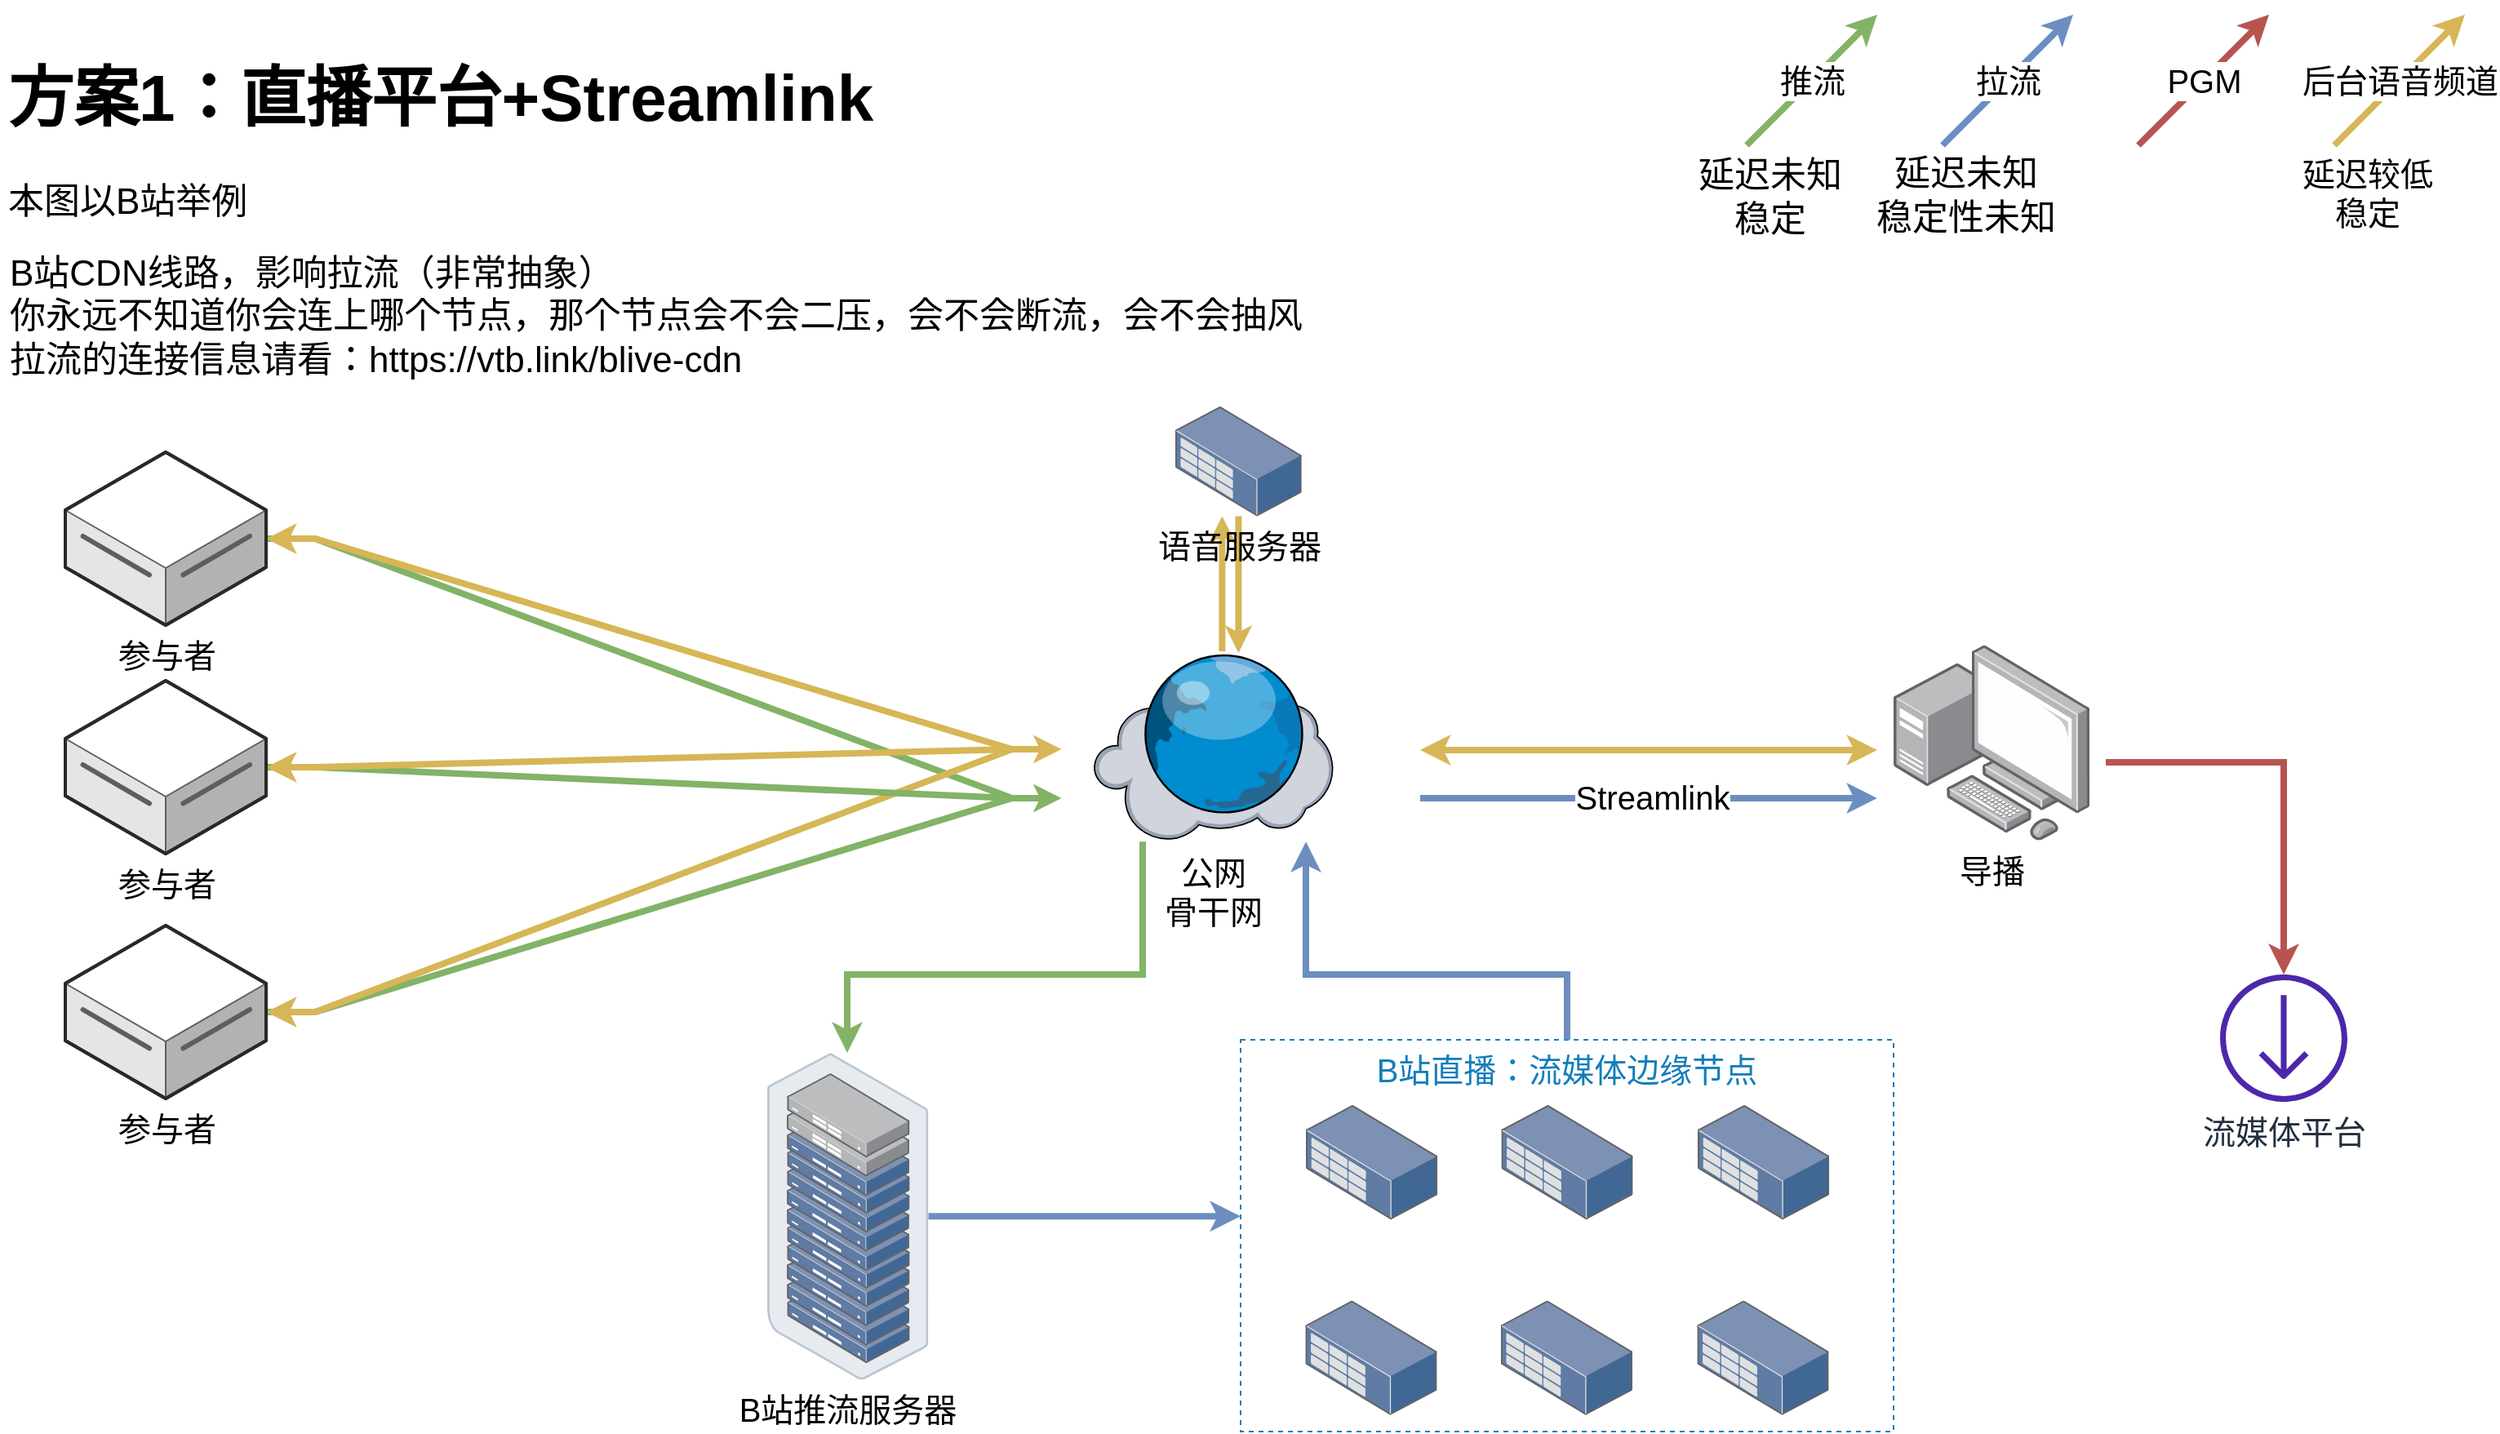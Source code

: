 <mxfile version="20.8.10" type="device"><diagram name="第 1 页" id="cJJkiQMpG9kOvq7-i3W0"><mxGraphModel dx="1500" dy="899" grid="1" gridSize="10" guides="1" tooltips="1" connect="1" arrows="1" fold="1" page="1" pageScale="1" pageWidth="1600" pageHeight="900" math="0" shadow="0"><root><mxCell id="0"/><mxCell id="1" parent="0"/><mxCell id="mJpuvKpYVUzI7QAAiGK_-79" style="edgeStyle=orthogonalEdgeStyle;rounded=0;orthogonalLoop=1;jettySize=auto;html=1;strokeWidth=4;fontSize=20;endSize=6;fillColor=#f8cecc;strokeColor=#b85450;" parent="1" target="mJpuvKpYVUzI7QAAiGK_-78" edge="1"><mxGeometry relative="1" as="geometry"><Array as="points"><mxPoint x="1439" y="468"/></Array><mxPoint x="1330" y="468" as="sourcePoint"/></mxGeometry></mxCell><mxCell id="mJpuvKpYVUzI7QAAiGK_-11" value="&lt;font style=&quot;font-size: 20px;&quot;&gt;导播&lt;/font&gt;" style="points=[];aspect=fixed;html=1;align=center;shadow=0;dashed=0;image;image=img/lib/allied_telesis/computer_and_terminals/Personal_Computer_with_Server.svg;" parent="1" vertex="1"><mxGeometry x="1200" y="396" width="120" height="120" as="geometry"/></mxCell><mxCell id="J0pzPqPlJfvSKxVWQFhb-28" style="edgeStyle=entityRelationEdgeStyle;rounded=0;orthogonalLoop=1;jettySize=auto;html=1;fontSize=20;fontColor=#000000;fillColor=#d5e8d4;strokeColor=#82b366;endSize=4;strokeWidth=4;" parent="1" source="mJpuvKpYVUzI7QAAiGK_-24" edge="1"><mxGeometry relative="1" as="geometry"><mxPoint x="690" y="490" as="targetPoint"/></mxGeometry></mxCell><mxCell id="J0pzPqPlJfvSKxVWQFhb-34" style="edgeStyle=entityRelationEdgeStyle;rounded=0;orthogonalLoop=1;jettySize=auto;html=1;strokeWidth=4;fontSize=20;fontColor=#000000;endSize=4;strokeColor=#d6b656;fillColor=#fff2cc;startArrow=classic;startFill=1;" parent="1" source="mJpuvKpYVUzI7QAAiGK_-24" edge="1"><mxGeometry relative="1" as="geometry"><mxPoint x="690" y="460" as="targetPoint"/></mxGeometry></mxCell><mxCell id="mJpuvKpYVUzI7QAAiGK_-24" value="参与者" style="verticalLabelPosition=bottom;html=1;verticalAlign=top;strokeWidth=1;align=center;outlineConnect=0;dashed=0;outlineConnect=0;shape=mxgraph.aws3d.dataServer;strokeColor=#5E5E5E;aspect=fixed;fontSize=20;" parent="1" vertex="1"><mxGeometry x="80" y="278" width="123" height="106" as="geometry"/></mxCell><mxCell id="J0pzPqPlJfvSKxVWQFhb-30" style="edgeStyle=entityRelationEdgeStyle;rounded=0;orthogonalLoop=1;jettySize=auto;html=1;fontSize=20;fontColor=#000000;strokeColor=#82b366;fillColor=#d5e8d4;endSize=4;strokeWidth=4;" parent="1" source="mJpuvKpYVUzI7QAAiGK_-25" edge="1"><mxGeometry relative="1" as="geometry"><mxPoint x="690" y="490" as="targetPoint"/></mxGeometry></mxCell><mxCell id="J0pzPqPlJfvSKxVWQFhb-36" style="edgeStyle=entityRelationEdgeStyle;rounded=0;orthogonalLoop=1;jettySize=auto;html=1;strokeWidth=4;fontSize=20;fontColor=#000000;endSize=4;strokeColor=#d6b656;fillColor=#fff2cc;startArrow=classic;startFill=1;" parent="1" source="mJpuvKpYVUzI7QAAiGK_-25" edge="1"><mxGeometry relative="1" as="geometry"><mxPoint x="690" y="460" as="targetPoint"/></mxGeometry></mxCell><mxCell id="mJpuvKpYVUzI7QAAiGK_-25" value="参与者" style="verticalLabelPosition=bottom;html=1;verticalAlign=top;strokeWidth=1;align=center;outlineConnect=0;dashed=0;outlineConnect=0;shape=mxgraph.aws3d.dataServer;strokeColor=#5E5E5E;aspect=fixed;fontSize=20;" parent="1" vertex="1"><mxGeometry x="80" y="568" width="123" height="106" as="geometry"/></mxCell><mxCell id="J0pzPqPlJfvSKxVWQFhb-29" style="edgeStyle=entityRelationEdgeStyle;rounded=0;orthogonalLoop=1;jettySize=auto;html=1;fontSize=20;fontColor=#000000;strokeColor=#82b366;fillColor=#d5e8d4;endSize=4;strokeWidth=4;" parent="1" source="mJpuvKpYVUzI7QAAiGK_-26" edge="1"><mxGeometry relative="1" as="geometry"><mxPoint x="690" y="490" as="targetPoint"/></mxGeometry></mxCell><mxCell id="J0pzPqPlJfvSKxVWQFhb-35" style="edgeStyle=entityRelationEdgeStyle;rounded=0;orthogonalLoop=1;jettySize=auto;html=1;strokeWidth=4;fontSize=20;fontColor=#000000;endSize=4;strokeColor=#d6b656;fillColor=#fff2cc;startArrow=classic;startFill=1;" parent="1" source="mJpuvKpYVUzI7QAAiGK_-26" edge="1"><mxGeometry relative="1" as="geometry"><mxPoint x="690" y="460" as="targetPoint"/></mxGeometry></mxCell><mxCell id="mJpuvKpYVUzI7QAAiGK_-26" value="参与者" style="verticalLabelPosition=bottom;html=1;verticalAlign=top;strokeWidth=1;align=center;outlineConnect=0;dashed=0;outlineConnect=0;shape=mxgraph.aws3d.dataServer;strokeColor=#5E5E5E;aspect=fixed;fontSize=20;" parent="1" vertex="1"><mxGeometry x="80" y="418" width="123" height="106" as="geometry"/></mxCell><mxCell id="mJpuvKpYVUzI7QAAiGK_-40" value="" style="endArrow=classic;html=1;rounded=0;strokeWidth=4;fontSize=20;endSize=6;fillColor=#d5e8d4;strokeColor=#82b366;" parent="1" edge="1"><mxGeometry width="50" height="50" relative="1" as="geometry"><mxPoint x="1110" y="90" as="sourcePoint"/><mxPoint x="1190" y="10" as="targetPoint"/></mxGeometry></mxCell><mxCell id="mJpuvKpYVUzI7QAAiGK_-41" value="推流" style="edgeLabel;html=1;align=center;verticalAlign=middle;resizable=0;points=[];fontSize=20;" parent="mJpuvKpYVUzI7QAAiGK_-40" vertex="1" connectable="0"><mxGeometry x="0.132" y="-1" relative="1" as="geometry"><mxPoint x="-6" y="4" as="offset"/></mxGeometry></mxCell><mxCell id="mJpuvKpYVUzI7QAAiGK_-84" value="延迟未知&lt;br&gt;稳定" style="edgeLabel;html=1;align=center;verticalAlign=middle;resizable=0;points=[];fontSize=22;" parent="mJpuvKpYVUzI7QAAiGK_-40" vertex="1" connectable="0"><mxGeometry x="-0.632" y="1" relative="1" as="geometry"><mxPoint y="47" as="offset"/></mxGeometry></mxCell><mxCell id="mJpuvKpYVUzI7QAAiGK_-43" value="" style="endArrow=classic;html=1;rounded=0;strokeWidth=4;fontSize=20;endSize=6;fillColor=#dae8fc;strokeColor=#6c8ebf;" parent="1" edge="1"><mxGeometry width="50" height="50" relative="1" as="geometry"><mxPoint x="1230" y="90" as="sourcePoint"/><mxPoint x="1310" y="10" as="targetPoint"/></mxGeometry></mxCell><mxCell id="mJpuvKpYVUzI7QAAiGK_-44" value="拉流" style="edgeLabel;html=1;align=center;verticalAlign=middle;resizable=0;points=[];fontSize=20;" parent="mJpuvKpYVUzI7QAAiGK_-43" vertex="1" connectable="0"><mxGeometry x="0.132" y="-1" relative="1" as="geometry"><mxPoint x="-6" y="4" as="offset"/></mxGeometry></mxCell><mxCell id="mJpuvKpYVUzI7QAAiGK_-85" value="延迟未知&lt;br&gt;稳定性未知" style="edgeLabel;html=1;align=center;verticalAlign=middle;resizable=0;points=[];fontSize=22;" parent="mJpuvKpYVUzI7QAAiGK_-43" vertex="1" connectable="0"><mxGeometry x="-0.655" relative="1" as="geometry"><mxPoint y="45" as="offset"/></mxGeometry></mxCell><mxCell id="mJpuvKpYVUzI7QAAiGK_-64" style="edgeStyle=orthogonalEdgeStyle;rounded=0;orthogonalLoop=1;jettySize=auto;html=1;strokeWidth=4;fontSize=20;endSize=6;fillColor=#dae8fc;strokeColor=#6c8ebf;" parent="1" source="mJpuvKpYVUzI7QAAiGK_-53" target="mJpuvKpYVUzI7QAAiGK_-54" edge="1"><mxGeometry relative="1" as="geometry"><Array as="points"><mxPoint x="610" y="746"/><mxPoint x="610" y="746"/></Array></mxGeometry></mxCell><mxCell id="mJpuvKpYVUzI7QAAiGK_-53" value="B站推流服务器" style="points=[];aspect=fixed;html=1;align=center;shadow=0;dashed=0;image;image=img/lib/allied_telesis/storage/Datacenter_Server_Rack_ToR.svg;fontSize=20;" parent="1" vertex="1"><mxGeometry x="510" y="646" width="98.76" height="200.2" as="geometry"/></mxCell><mxCell id="mJpuvKpYVUzI7QAAiGK_-63" value="" style="group" parent="1" vertex="1" connectable="0"><mxGeometry x="800" y="638" width="400" height="240" as="geometry"/></mxCell><mxCell id="mJpuvKpYVUzI7QAAiGK_-54" value="B站直播：流媒体边缘节点" style="fillColor=none;strokeColor=#147EBA;dashed=1;verticalAlign=top;fontStyle=0;fontColor=#147EBA;fontSize=20;" parent="mJpuvKpYVUzI7QAAiGK_-63" vertex="1"><mxGeometry width="400" height="240" as="geometry"/></mxCell><mxCell id="mJpuvKpYVUzI7QAAiGK_-62" value="" style="group" parent="mJpuvKpYVUzI7QAAiGK_-63" vertex="1" connectable="0"><mxGeometry x="39.68" y="40" width="320.95" height="189.8" as="geometry"/></mxCell><mxCell id="mJpuvKpYVUzI7QAAiGK_-55" value="" style="points=[];aspect=fixed;html=1;align=center;shadow=0;dashed=0;image;image=img/lib/allied_telesis/storage/Datacenter_Server_Rack_Storage_Unit_Small.svg;fontSize=20;" parent="mJpuvKpYVUzI7QAAiGK_-62" vertex="1"><mxGeometry x="0.32" width="80.63" height="70" as="geometry"/></mxCell><mxCell id="mJpuvKpYVUzI7QAAiGK_-57" value="" style="points=[];aspect=fixed;html=1;align=center;shadow=0;dashed=0;image;image=img/lib/allied_telesis/storage/Datacenter_Server_Rack_Storage_Unit_Small.svg;fontSize=20;" parent="mJpuvKpYVUzI7QAAiGK_-62" vertex="1"><mxGeometry x="120.01" width="80.63" height="70" as="geometry"/></mxCell><mxCell id="mJpuvKpYVUzI7QAAiGK_-58" value="" style="points=[];aspect=fixed;html=1;align=center;shadow=0;dashed=0;image;image=img/lib/allied_telesis/storage/Datacenter_Server_Rack_Storage_Unit_Small.svg;fontSize=20;" parent="mJpuvKpYVUzI7QAAiGK_-62" vertex="1"><mxGeometry x="240.32" width="80.63" height="70" as="geometry"/></mxCell><mxCell id="mJpuvKpYVUzI7QAAiGK_-59" value="" style="points=[];aspect=fixed;html=1;align=center;shadow=0;dashed=0;image;image=img/lib/allied_telesis/storage/Datacenter_Server_Rack_Storage_Unit_Small.svg;fontSize=20;" parent="mJpuvKpYVUzI7QAAiGK_-62" vertex="1"><mxGeometry y="119.8" width="80.63" height="70" as="geometry"/></mxCell><mxCell id="mJpuvKpYVUzI7QAAiGK_-60" value="" style="points=[];aspect=fixed;html=1;align=center;shadow=0;dashed=0;image;image=img/lib/allied_telesis/storage/Datacenter_Server_Rack_Storage_Unit_Small.svg;fontSize=20;" parent="mJpuvKpYVUzI7QAAiGK_-62" vertex="1"><mxGeometry x="119.69" y="119.8" width="80.63" height="70" as="geometry"/></mxCell><mxCell id="mJpuvKpYVUzI7QAAiGK_-61" value="" style="points=[];aspect=fixed;html=1;align=center;shadow=0;dashed=0;image;image=img/lib/allied_telesis/storage/Datacenter_Server_Rack_Storage_Unit_Small.svg;fontSize=20;" parent="mJpuvKpYVUzI7QAAiGK_-62" vertex="1"><mxGeometry x="240.0" y="119.8" width="80.63" height="70" as="geometry"/></mxCell><mxCell id="mJpuvKpYVUzI7QAAiGK_-69" style="edgeStyle=orthogonalEdgeStyle;rounded=0;orthogonalLoop=1;jettySize=auto;html=1;strokeWidth=4;fontSize=20;endSize=6;fillColor=#d5e8d4;strokeColor=#82b366;" parent="1" source="mJpuvKpYVUzI7QAAiGK_-27" target="mJpuvKpYVUzI7QAAiGK_-53" edge="1"><mxGeometry relative="1" as="geometry"><Array as="points"><mxPoint x="740" y="598"/><mxPoint x="559" y="598"/></Array></mxGeometry></mxCell><mxCell id="mJpuvKpYVUzI7QAAiGK_-72" style="edgeStyle=orthogonalEdgeStyle;rounded=0;orthogonalLoop=1;jettySize=auto;html=1;strokeWidth=4;fontSize=20;endSize=6;fillColor=#dae8fc;strokeColor=#6c8ebf;" parent="1" source="mJpuvKpYVUzI7QAAiGK_-54" target="mJpuvKpYVUzI7QAAiGK_-27" edge="1"><mxGeometry relative="1" as="geometry"><Array as="points"><mxPoint x="1000" y="598"/><mxPoint x="840" y="598"/></Array></mxGeometry></mxCell><mxCell id="mJpuvKpYVUzI7QAAiGK_-78" value="流媒体平台" style="sketch=0;outlineConnect=0;fontColor=#232F3E;gradientColor=none;fillColor=#4D27AA;strokeColor=none;dashed=0;verticalLabelPosition=bottom;verticalAlign=top;align=center;html=1;fontSize=20;fontStyle=0;aspect=fixed;pointerEvents=1;shape=mxgraph.aws4.streaming_distribution;" parent="1" vertex="1"><mxGeometry x="1400" y="598" width="78" height="78" as="geometry"/></mxCell><mxCell id="mJpuvKpYVUzI7QAAiGK_-81" value="" style="endArrow=classic;html=1;rounded=0;strokeWidth=4;fontSize=20;endSize=6;fillColor=#f8cecc;strokeColor=#b85450;" parent="1" edge="1"><mxGeometry width="50" height="50" relative="1" as="geometry"><mxPoint x="1350" y="90" as="sourcePoint"/><mxPoint x="1430" y="10" as="targetPoint"/></mxGeometry></mxCell><mxCell id="mJpuvKpYVUzI7QAAiGK_-82" value="PGM" style="edgeLabel;html=1;align=center;verticalAlign=middle;resizable=0;points=[];fontSize=20;" parent="mJpuvKpYVUzI7QAAiGK_-81" vertex="1" connectable="0"><mxGeometry x="0.132" y="-1" relative="1" as="geometry"><mxPoint x="-6" y="4" as="offset"/></mxGeometry></mxCell><mxCell id="mJpuvKpYVUzI7QAAiGK_-83" value="&lt;h1&gt;方案1：直播平台+Streamlink&lt;/h1&gt;&lt;div&gt;&lt;span style=&quot;font-size: 22px; background-color: initial;&quot;&gt;本图以B站举例&lt;/span&gt;&lt;br&gt;&lt;/div&gt;" style="text;html=1;strokeColor=none;fillColor=none;spacing=5;spacingTop=-20;whiteSpace=wrap;overflow=hidden;rounded=0;fontSize=20;" parent="1" vertex="1"><mxGeometry x="40" y="20" width="540" height="120" as="geometry"/></mxCell><mxCell id="mJpuvKpYVUzI7QAAiGK_-87" value="B站CDN线路，影响拉流（非常抽象）&lt;br&gt;你永远不知道你会连上哪个节点，那个节点会不会二压，会不会断流，会不会抽风&lt;br&gt;拉流的连接信息请看：https://vtb.link/blive-cdn" style="text;strokeColor=none;fillColor=none;align=left;verticalAlign=middle;spacingLeft=4;spacingRight=4;overflow=hidden;points=[[0,0.5],[1,0.5]];portConstraint=eastwest;rotatable=0;whiteSpace=wrap;html=1;fontSize=22;labelBackgroundColor=none;fontColor=#000000;container=0;" parent="1" vertex="1"><mxGeometry x="40" y="140" width="810" height="110" as="geometry"/></mxCell><mxCell id="J0pzPqPlJfvSKxVWQFhb-8" style="edgeStyle=orthogonalEdgeStyle;rounded=0;orthogonalLoop=1;jettySize=auto;html=1;fontColor=default;fontSize=20;strokeColor=#6c8ebf;strokeWidth=4;endSize=6;fillColor=#dae8fc;" parent="1" edge="1"><mxGeometry relative="1" as="geometry"><mxPoint x="910" y="490" as="sourcePoint"/><mxPoint x="1190" y="490" as="targetPoint"/></mxGeometry></mxCell><mxCell id="J0pzPqPlJfvSKxVWQFhb-9" value="Streamlink" style="edgeLabel;html=1;align=center;verticalAlign=middle;resizable=0;points=[];fontColor=#000000;fontSize=20;" parent="J0pzPqPlJfvSKxVWQFhb-8" vertex="1" connectable="0"><mxGeometry x="0.153" y="1" relative="1" as="geometry"><mxPoint x="-20" as="offset"/></mxGeometry></mxCell><mxCell id="J0pzPqPlJfvSKxVWQFhb-19" value="" style="endArrow=classic;html=1;rounded=0;strokeWidth=4;fontSize=20;endSize=6;fillColor=#fff2cc;strokeColor=#d6b656;" parent="1" edge="1"><mxGeometry width="50" height="50" relative="1" as="geometry"><mxPoint x="1470" y="90" as="sourcePoint"/><mxPoint x="1550" y="10" as="targetPoint"/></mxGeometry></mxCell><mxCell id="J0pzPqPlJfvSKxVWQFhb-20" value="后台语音频道" style="edgeLabel;html=1;align=center;verticalAlign=middle;resizable=0;points=[];fontSize=20;" parent="J0pzPqPlJfvSKxVWQFhb-19" vertex="1" connectable="0"><mxGeometry x="0.132" y="-1" relative="1" as="geometry"><mxPoint x="-6" y="4" as="offset"/></mxGeometry></mxCell><mxCell id="J0pzPqPlJfvSKxVWQFhb-22" value="延迟较低&lt;br&gt;稳定" style="edgeLabel;html=1;align=center;verticalAlign=middle;resizable=0;points=[];fontSize=20;fontColor=#000000;" parent="J0pzPqPlJfvSKxVWQFhb-19" vertex="1" connectable="0"><mxGeometry x="-0.584" y="-5" relative="1" as="geometry"><mxPoint y="42" as="offset"/></mxGeometry></mxCell><mxCell id="J0pzPqPlJfvSKxVWQFhb-42" style="edgeStyle=orthogonalEdgeStyle;rounded=0;orthogonalLoop=1;jettySize=auto;html=1;strokeWidth=4;fontSize=20;fontColor=#000000;endSize=4;fillColor=#fff2cc;strokeColor=#d6b656;" parent="1" source="J0pzPqPlJfvSKxVWQFhb-23" target="mJpuvKpYVUzI7QAAiGK_-67" edge="1"><mxGeometry relative="1" as="geometry"><Array as="points"><mxPoint x="799" y="380"/><mxPoint x="799" y="380"/></Array></mxGeometry></mxCell><mxCell id="mJpuvKpYVUzI7QAAiGK_-27" value="公网&lt;br&gt;骨干网" style="verticalLabelPosition=bottom;sketch=0;aspect=fixed;html=1;verticalAlign=top;strokeColor=none;align=center;outlineConnect=0;shape=mxgraph.citrix.cloud;fontSize=20;" parent="1" vertex="1"><mxGeometry x="710" y="420.93" width="146.577" height="95.661" as="geometry"/></mxCell><mxCell id="J0pzPqPlJfvSKxVWQFhb-41" style="edgeStyle=orthogonalEdgeStyle;rounded=0;orthogonalLoop=1;jettySize=auto;html=1;strokeWidth=4;fontSize=20;fontColor=#000000;endSize=4;strokeColor=#d6b656;fillColor=#fff2cc;" parent="1" target="J0pzPqPlJfvSKxVWQFhb-23" edge="1"><mxGeometry relative="1" as="geometry"><mxPoint x="788.693" y="400" as="sourcePoint"/><Array as="points"><mxPoint x="788.64" y="380"/><mxPoint x="788.64" y="380"/></Array></mxGeometry></mxCell><mxCell id="mJpuvKpYVUzI7QAAiGK_-67" value="" style="verticalLabelPosition=bottom;sketch=0;aspect=fixed;html=1;verticalAlign=top;strokeColor=none;align=center;outlineConnect=0;shape=mxgraph.citrix.globe;fontSize=20;" parent="1" vertex="1"><mxGeometry x="737.218" y="401" width="102.243" height="97.682" as="geometry"/></mxCell><mxCell id="J0pzPqPlJfvSKxVWQFhb-23" value="语音服务器" style="points=[];aspect=fixed;html=1;align=center;shadow=0;dashed=0;image;image=img/lib/allied_telesis/storage/Datacenter_Server_Rack_Storage_Unit_Small.svg;labelBackgroundColor=none;fontSize=20;fontColor=#000000;" parent="1" vertex="1"><mxGeometry x="760" y="250" width="77.4" height="67.2" as="geometry"/></mxCell><mxCell id="J0pzPqPlJfvSKxVWQFhb-43" style="edgeStyle=orthogonalEdgeStyle;rounded=0;orthogonalLoop=1;jettySize=auto;html=1;fontColor=default;fontSize=20;strokeColor=#d6b656;strokeWidth=4;endSize=6;fillColor=#fff2cc;startArrow=classic;startFill=1;" parent="1" edge="1"><mxGeometry relative="1" as="geometry"><mxPoint x="910" y="460.47" as="sourcePoint"/><mxPoint x="1190" y="460.47" as="targetPoint"/></mxGeometry></mxCell></root></mxGraphModel></diagram></mxfile>